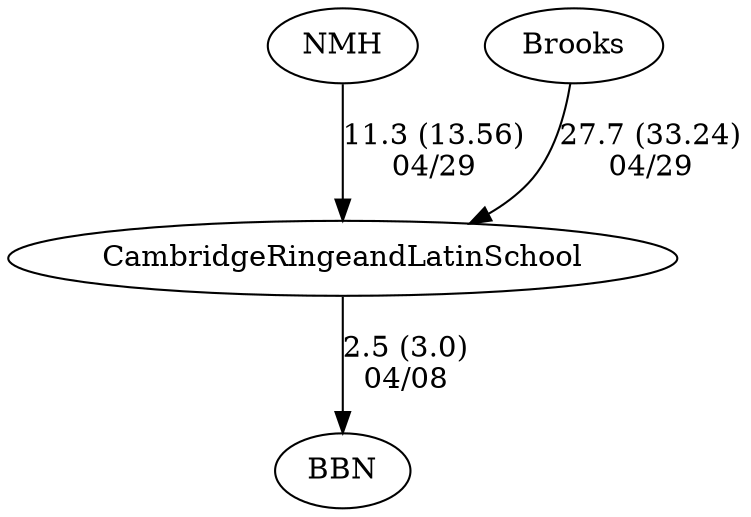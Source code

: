 digraph boys3foursCambridgeRingeandLatinSchool {BBN [URL="boys3foursCambridgeRingeandLatinSchoolBBN.html"];NMH [URL="boys3foursCambridgeRingeandLatinSchoolNMH.html"];Brooks [URL="boys3foursCambridgeRingeandLatinSchoolBrooks.html"];CambridgeRingeandLatinSchool [URL="boys3foursCambridgeRingeandLatinSchoolCambridgeRingeandLatinSchool.html"];Brooks -> CambridgeRingeandLatinSchool[label="27.7 (33.24)
04/29", weight="73", tooltip="NEIRA Boys & Girls Fours,Northfield Mount Hermon, Brooks School, Cambridge Rindge & Latin			
Distance: Approx. 1250 Conditions: Significant head current, course slightly under the full 1500 m. Calm water and occasional drizzle.
None", URL="http://www.row2k.com/results/resultspage.cfm?UID=6B0B61A81F7CAE8C8A32C8CDB18E91ED&cat=5", random="random"]; 
NMH -> CambridgeRingeandLatinSchool[label="11.3 (13.56)
04/29", weight="89", tooltip="NEIRA Boys & Girls Fours,Northfield Mount Hermon, Brooks School, Cambridge Rindge & Latin			
Distance: Approx. 1250 Conditions: Significant head current, course slightly under the full 1500 m. Calm water and occasional drizzle.
None", URL="http://www.row2k.com/results/resultspage.cfm?UID=6B0B61A81F7CAE8C8A32C8CDB18E91ED&cat=5", random="random"]; 
CambridgeRingeandLatinSchool -> BBN[label="2.5 (3.0)
04/08", weight="98", tooltip="NEIRA Boys & Girls Fours,Cambridge Mayor's Cup: CRLS vs. BB&N			
Distance: 1250 m Conditions: Brisk but bright and sunny, 10-15 mph cross-tail wind, becoming more cross and less tail over the afternoon. Order of races was boys/girls, 4/5V, 3V, 2V, 1V. Comments: All floating starts. Boys' 4/5V race started 1+ length over the line. 
The Mayor's Cup trophies for the 1V races stay with BB&N (boys) and CRLS (girls).
Thanks to BB&N and congratulations to all for a great day of early season racing!
None", URL="http://www.row2k.com/results/resultspage.cfm?UID=F97C64017C4CB0D51F42090A16048CB5&cat=5", random="random"]}